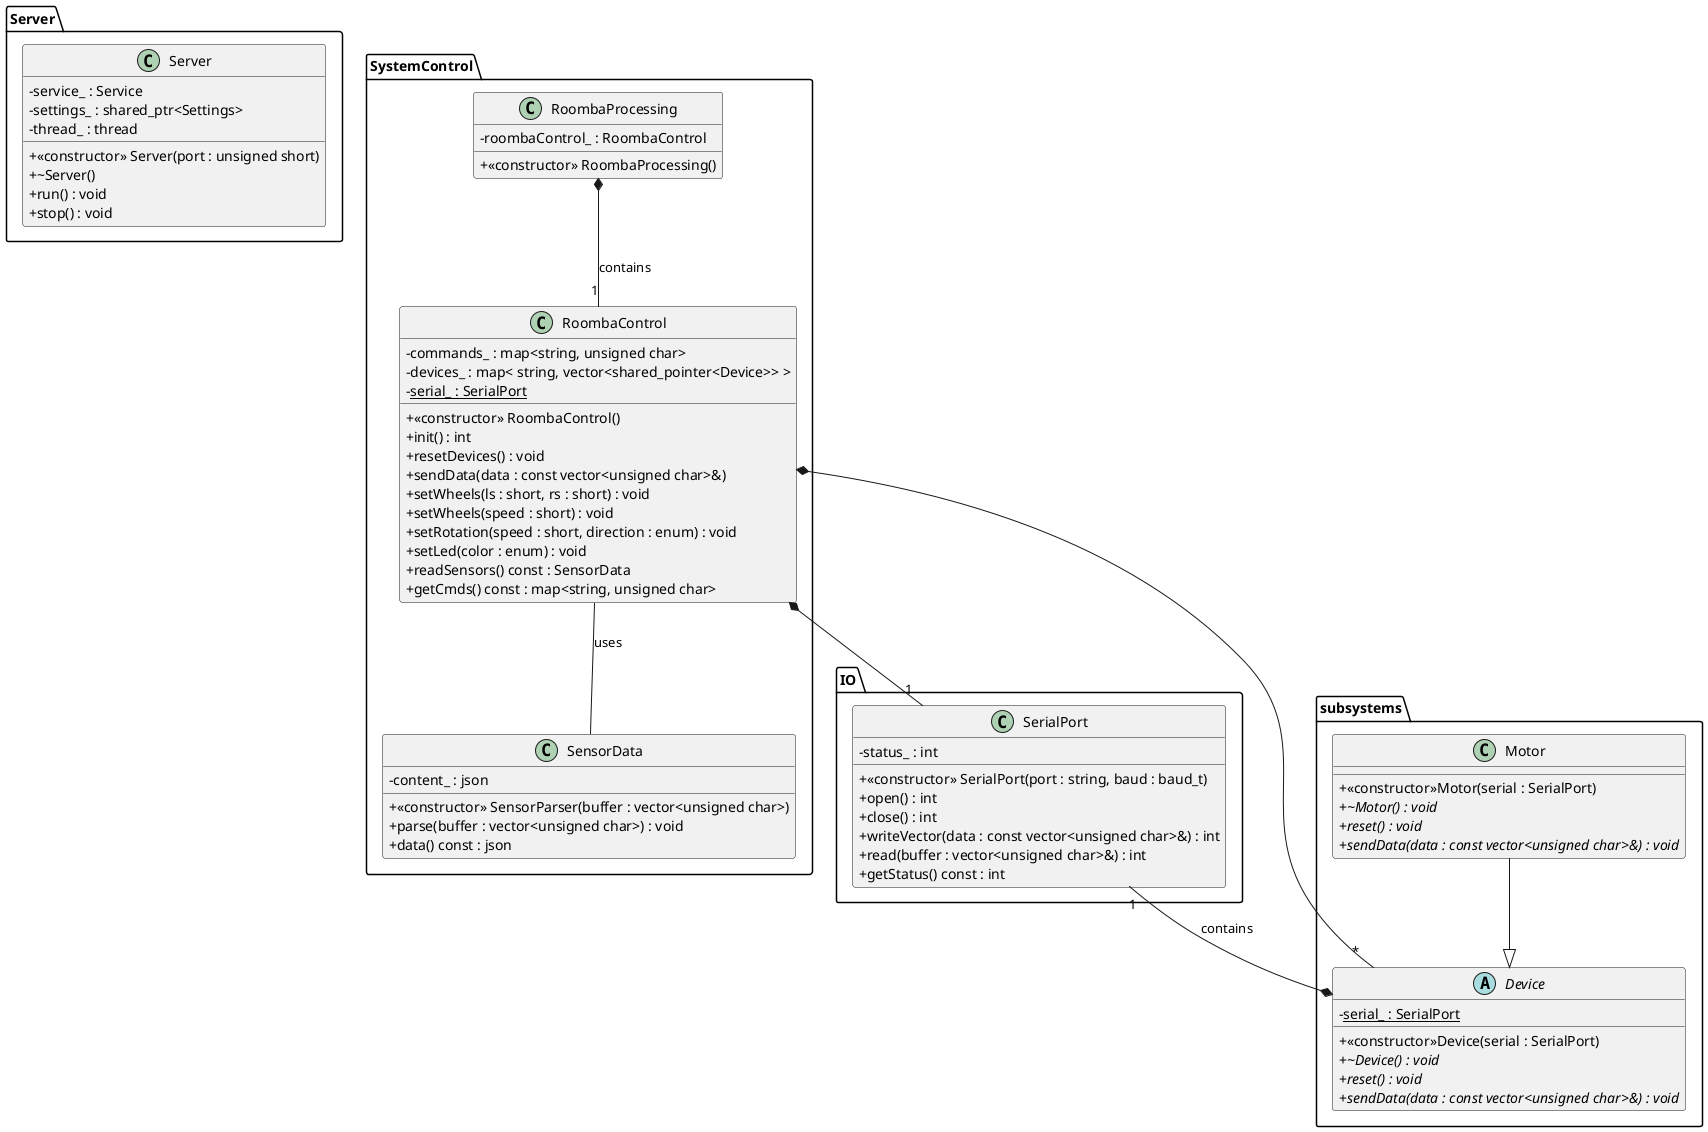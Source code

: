 @startuml

skinparam classAttributeIconSize 0

package Server {

class Server {
  + <<constructor>> Server(port : unsigned short)
  + ~Server()
  + run() : void
  + stop() : void

  - service_ : Service
  - settings_ : shared_ptr<Settings>
  - thread_ : thread
}

}

package SystemControl {

class RoombaProcessing {
  + <<constructor>> RoombaProcessing()

  - roombaControl_ : RoombaControl
}

class SensorData {
  + <<constructor>> SensorParser(buffer : vector<unsigned char>)
  + parse(buffer : vector<unsigned char>) : void
  + data() const : json
  - content_ : json
}

class RoombaControl {
  + <<constructor>> RoombaControl()
  + init() : int
  + resetDevices() : void
  + sendData(data : const vector<unsigned char>&)
  + setWheels(ls : short, rs : short) : void
  + setWheels(speed : short) : void
  + setRotation(speed : short, direction : enum) : void
  + setLed(color : enum) : void
  + readSensors() const : SensorData
  + getCmds() const : map<string, unsigned char>

  - commands_ : map<string, unsigned char>
  - devices_ : map< string, vector<shared_pointer<Device>> >
  - <u>serial_ : SerialPort
}

}

package IO {

class SerialPort {
  + <<constructor>> SerialPort(port : string, baud : baud_t)
  + open() : int
  + close() : int
  + writeVector(data : const vector<unsigned char>&) : int
  + read(buffer : vector<unsigned char>&) : int
  + getStatus() const : int

  - status_ : int
}

}

package subsystems {
abstract class Device {
  + <<constructor>>Device(serial : SerialPort)
  + <i>~Device() : void
  + <i>reset() : void
  + <i>sendData(data : const vector<unsigned char>&) : void

  - <u>serial_ : SerialPort
}

Motor --|> Device
class Motor {
  + <<constructor>>Motor(serial : SerialPort)
  + <i>~Motor() : void
  + <i>reset() : void
  + <i>sendData(data : const vector<unsigned char>&) : void
}
}

SerialPort "1" --* Device : contains
RoombaProcessing *-- "1" RoombaControl : contains
RoombaControl -- SensorData : uses
RoombaControl *-- "*" Device
RoombaControl *-- "1" SerialPort

@enduml